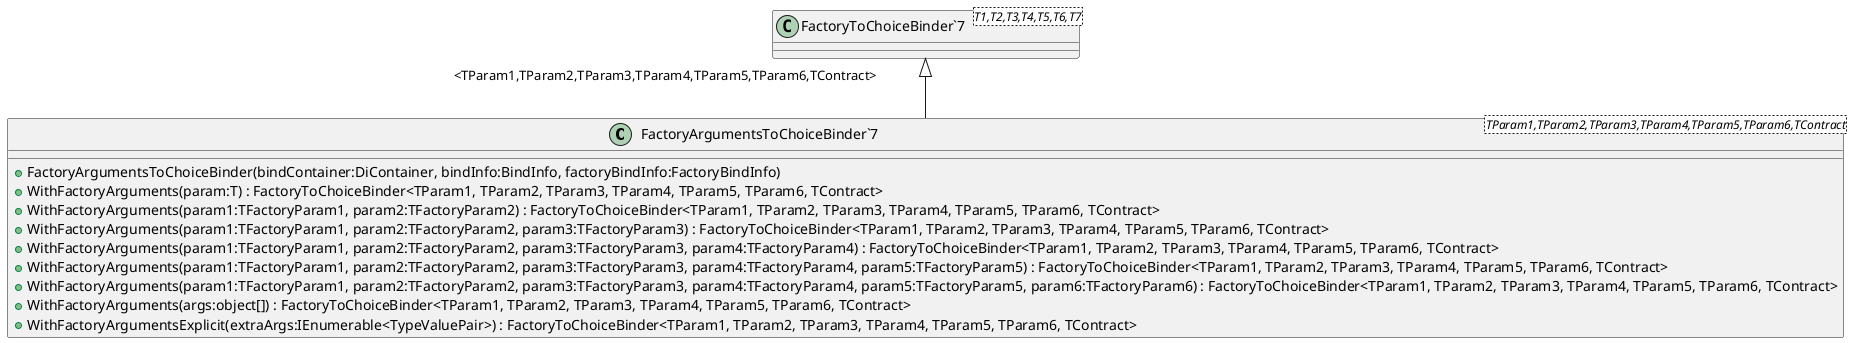 @startuml
class "FactoryArgumentsToChoiceBinder`7"<TParam1,TParam2,TParam3,TParam4,TParam5,TParam6,TContract> {
    + FactoryArgumentsToChoiceBinder(bindContainer:DiContainer, bindInfo:BindInfo, factoryBindInfo:FactoryBindInfo)
    + WithFactoryArguments(param:T) : FactoryToChoiceBinder<TParam1, TParam2, TParam3, TParam4, TParam5, TParam6, TContract>
    + WithFactoryArguments(param1:TFactoryParam1, param2:TFactoryParam2) : FactoryToChoiceBinder<TParam1, TParam2, TParam3, TParam4, TParam5, TParam6, TContract>
    + WithFactoryArguments(param1:TFactoryParam1, param2:TFactoryParam2, param3:TFactoryParam3) : FactoryToChoiceBinder<TParam1, TParam2, TParam3, TParam4, TParam5, TParam6, TContract>
    + WithFactoryArguments(param1:TFactoryParam1, param2:TFactoryParam2, param3:TFactoryParam3, param4:TFactoryParam4) : FactoryToChoiceBinder<TParam1, TParam2, TParam3, TParam4, TParam5, TParam6, TContract>
    + WithFactoryArguments(param1:TFactoryParam1, param2:TFactoryParam2, param3:TFactoryParam3, param4:TFactoryParam4, param5:TFactoryParam5) : FactoryToChoiceBinder<TParam1, TParam2, TParam3, TParam4, TParam5, TParam6, TContract>
    + WithFactoryArguments(param1:TFactoryParam1, param2:TFactoryParam2, param3:TFactoryParam3, param4:TFactoryParam4, param5:TFactoryParam5, param6:TFactoryParam6) : FactoryToChoiceBinder<TParam1, TParam2, TParam3, TParam4, TParam5, TParam6, TContract>
    + WithFactoryArguments(args:object[]) : FactoryToChoiceBinder<TParam1, TParam2, TParam3, TParam4, TParam5, TParam6, TContract>
    + WithFactoryArgumentsExplicit(extraArgs:IEnumerable<TypeValuePair>) : FactoryToChoiceBinder<TParam1, TParam2, TParam3, TParam4, TParam5, TParam6, TContract>
}
class "FactoryToChoiceBinder`7"<T1,T2,T3,T4,T5,T6,T7> {
}
"FactoryToChoiceBinder`7" "<TParam1,TParam2,TParam3,TParam4,TParam5,TParam6,TContract>" <|-- "FactoryArgumentsToChoiceBinder`7"
@enduml
